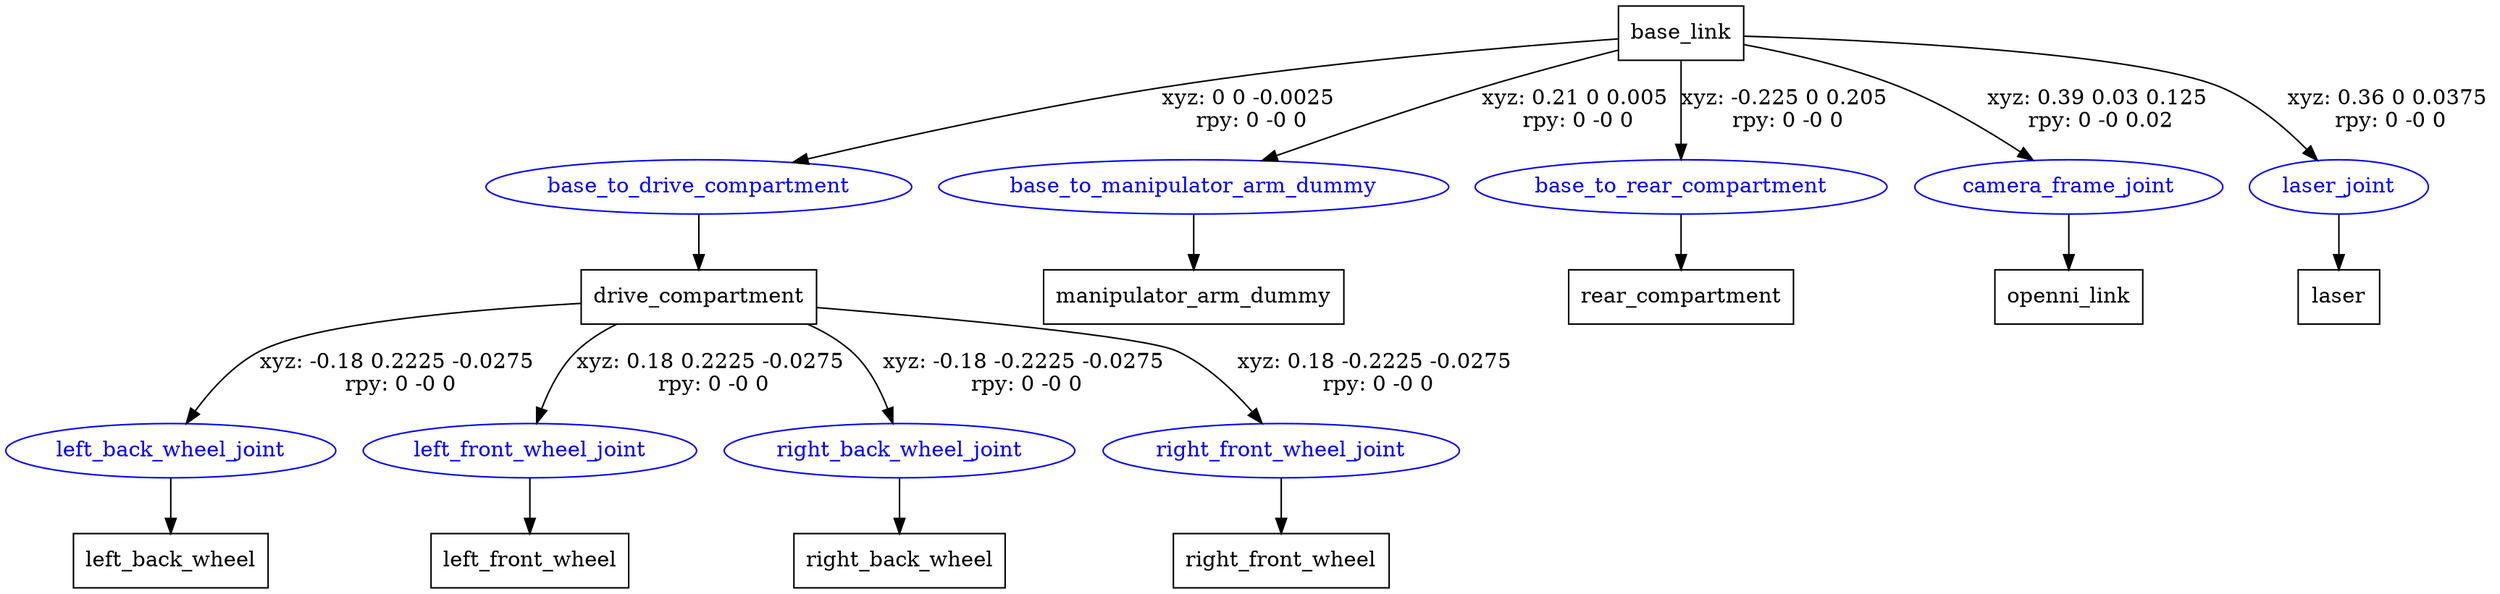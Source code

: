 digraph G {
node [shape=box];
"base_link" [label="base_link"];
"drive_compartment" [label="drive_compartment"];
"left_back_wheel" [label="left_back_wheel"];
"left_front_wheel" [label="left_front_wheel"];
"right_back_wheel" [label="right_back_wheel"];
"right_front_wheel" [label="right_front_wheel"];
"manipulator_arm_dummy" [label="manipulator_arm_dummy"];
"rear_compartment" [label="rear_compartment"];
"openni_link" [label="openni_link"];
"laser" [label="laser"];
node [shape=ellipse, color=blue, fontcolor=blue];
"base_link" -> "base_to_drive_compartment" [label="xyz: 0 0 -0.0025 \nrpy: 0 -0 0"]
"base_to_drive_compartment" -> "drive_compartment"
"drive_compartment" -> "left_back_wheel_joint" [label="xyz: -0.18 0.2225 -0.0275 \nrpy: 0 -0 0"]
"left_back_wheel_joint" -> "left_back_wheel"
"drive_compartment" -> "left_front_wheel_joint" [label="xyz: 0.18 0.2225 -0.0275 \nrpy: 0 -0 0"]
"left_front_wheel_joint" -> "left_front_wheel"
"drive_compartment" -> "right_back_wheel_joint" [label="xyz: -0.18 -0.2225 -0.0275 \nrpy: 0 -0 0"]
"right_back_wheel_joint" -> "right_back_wheel"
"drive_compartment" -> "right_front_wheel_joint" [label="xyz: 0.18 -0.2225 -0.0275 \nrpy: 0 -0 0"]
"right_front_wheel_joint" -> "right_front_wheel"
"base_link" -> "base_to_manipulator_arm_dummy" [label="xyz: 0.21 0 0.005 \nrpy: 0 -0 0"]
"base_to_manipulator_arm_dummy" -> "manipulator_arm_dummy"
"base_link" -> "base_to_rear_compartment" [label="xyz: -0.225 0 0.205 \nrpy: 0 -0 0"]
"base_to_rear_compartment" -> "rear_compartment"
"base_link" -> "camera_frame_joint" [label="xyz: 0.39 0.03 0.125 \nrpy: 0 -0 0.02"]
"camera_frame_joint" -> "openni_link"
"base_link" -> "laser_joint" [label="xyz: 0.36 0 0.0375 \nrpy: 0 -0 0"]
"laser_joint" -> "laser"
}
